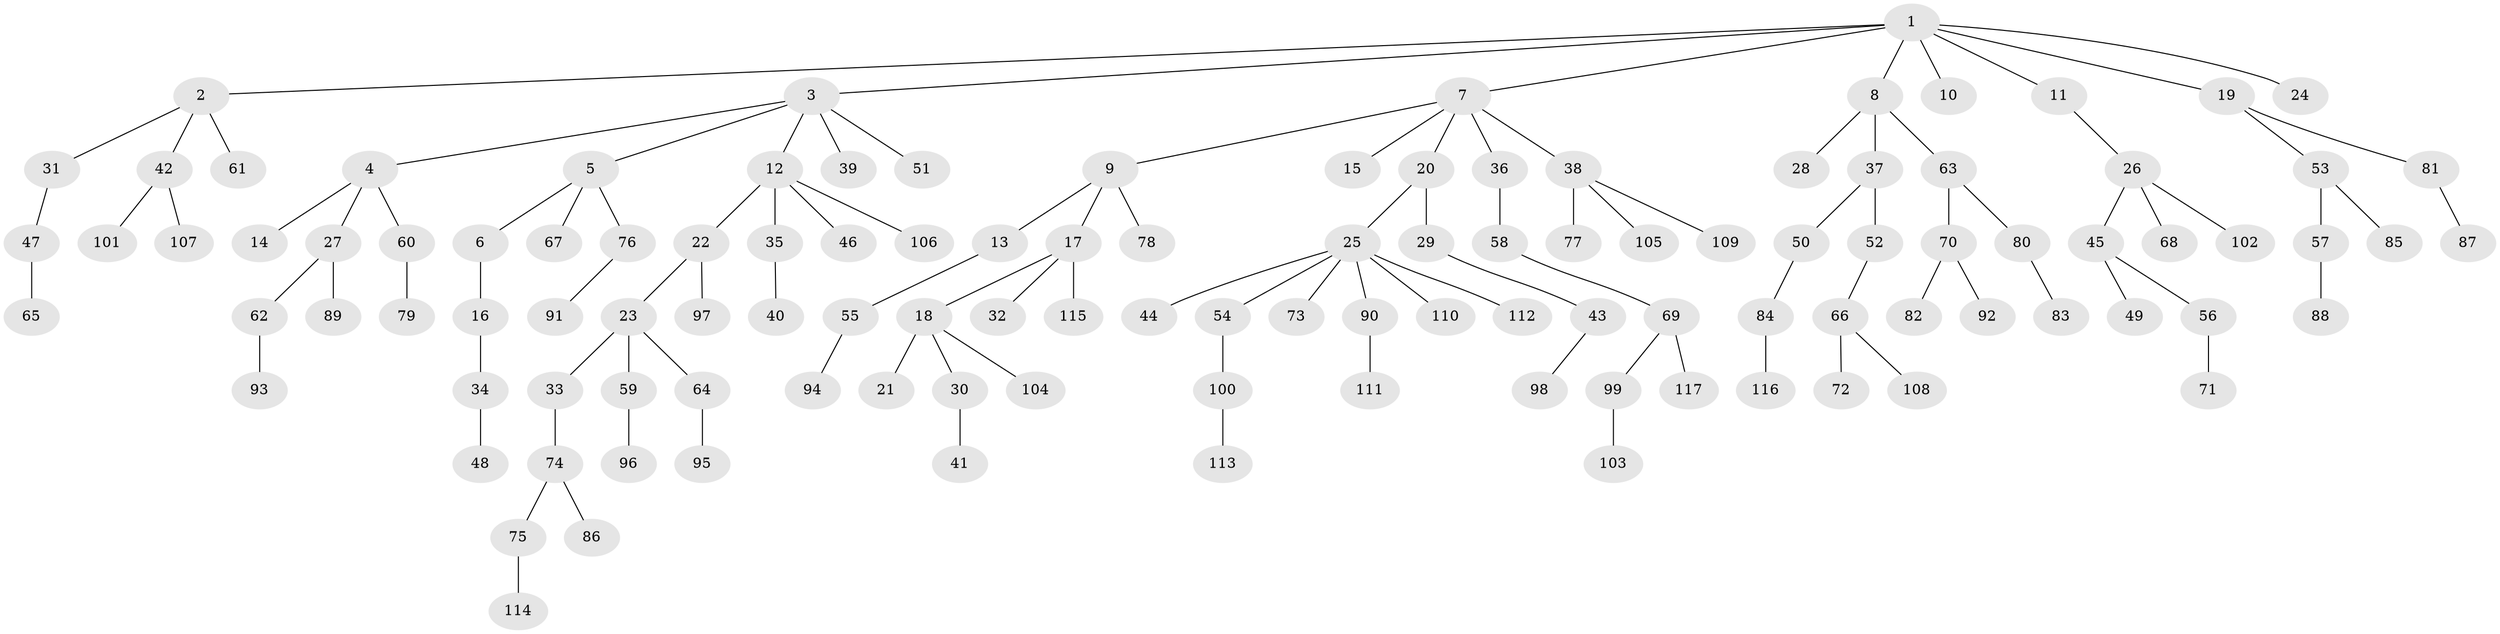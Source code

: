 // Generated by graph-tools (version 1.1) at 2025/37/03/09/25 02:37:07]
// undirected, 117 vertices, 116 edges
graph export_dot {
graph [start="1"]
  node [color=gray90,style=filled];
  1;
  2;
  3;
  4;
  5;
  6;
  7;
  8;
  9;
  10;
  11;
  12;
  13;
  14;
  15;
  16;
  17;
  18;
  19;
  20;
  21;
  22;
  23;
  24;
  25;
  26;
  27;
  28;
  29;
  30;
  31;
  32;
  33;
  34;
  35;
  36;
  37;
  38;
  39;
  40;
  41;
  42;
  43;
  44;
  45;
  46;
  47;
  48;
  49;
  50;
  51;
  52;
  53;
  54;
  55;
  56;
  57;
  58;
  59;
  60;
  61;
  62;
  63;
  64;
  65;
  66;
  67;
  68;
  69;
  70;
  71;
  72;
  73;
  74;
  75;
  76;
  77;
  78;
  79;
  80;
  81;
  82;
  83;
  84;
  85;
  86;
  87;
  88;
  89;
  90;
  91;
  92;
  93;
  94;
  95;
  96;
  97;
  98;
  99;
  100;
  101;
  102;
  103;
  104;
  105;
  106;
  107;
  108;
  109;
  110;
  111;
  112;
  113;
  114;
  115;
  116;
  117;
  1 -- 2;
  1 -- 3;
  1 -- 7;
  1 -- 8;
  1 -- 10;
  1 -- 11;
  1 -- 19;
  1 -- 24;
  2 -- 31;
  2 -- 42;
  2 -- 61;
  3 -- 4;
  3 -- 5;
  3 -- 12;
  3 -- 39;
  3 -- 51;
  4 -- 14;
  4 -- 27;
  4 -- 60;
  5 -- 6;
  5 -- 67;
  5 -- 76;
  6 -- 16;
  7 -- 9;
  7 -- 15;
  7 -- 20;
  7 -- 36;
  7 -- 38;
  8 -- 28;
  8 -- 37;
  8 -- 63;
  9 -- 13;
  9 -- 17;
  9 -- 78;
  11 -- 26;
  12 -- 22;
  12 -- 35;
  12 -- 46;
  12 -- 106;
  13 -- 55;
  16 -- 34;
  17 -- 18;
  17 -- 32;
  17 -- 115;
  18 -- 21;
  18 -- 30;
  18 -- 104;
  19 -- 53;
  19 -- 81;
  20 -- 25;
  20 -- 29;
  22 -- 23;
  22 -- 97;
  23 -- 33;
  23 -- 59;
  23 -- 64;
  25 -- 44;
  25 -- 54;
  25 -- 73;
  25 -- 90;
  25 -- 110;
  25 -- 112;
  26 -- 45;
  26 -- 68;
  26 -- 102;
  27 -- 62;
  27 -- 89;
  29 -- 43;
  30 -- 41;
  31 -- 47;
  33 -- 74;
  34 -- 48;
  35 -- 40;
  36 -- 58;
  37 -- 50;
  37 -- 52;
  38 -- 77;
  38 -- 105;
  38 -- 109;
  42 -- 101;
  42 -- 107;
  43 -- 98;
  45 -- 49;
  45 -- 56;
  47 -- 65;
  50 -- 84;
  52 -- 66;
  53 -- 57;
  53 -- 85;
  54 -- 100;
  55 -- 94;
  56 -- 71;
  57 -- 88;
  58 -- 69;
  59 -- 96;
  60 -- 79;
  62 -- 93;
  63 -- 70;
  63 -- 80;
  64 -- 95;
  66 -- 72;
  66 -- 108;
  69 -- 99;
  69 -- 117;
  70 -- 82;
  70 -- 92;
  74 -- 75;
  74 -- 86;
  75 -- 114;
  76 -- 91;
  80 -- 83;
  81 -- 87;
  84 -- 116;
  90 -- 111;
  99 -- 103;
  100 -- 113;
}
